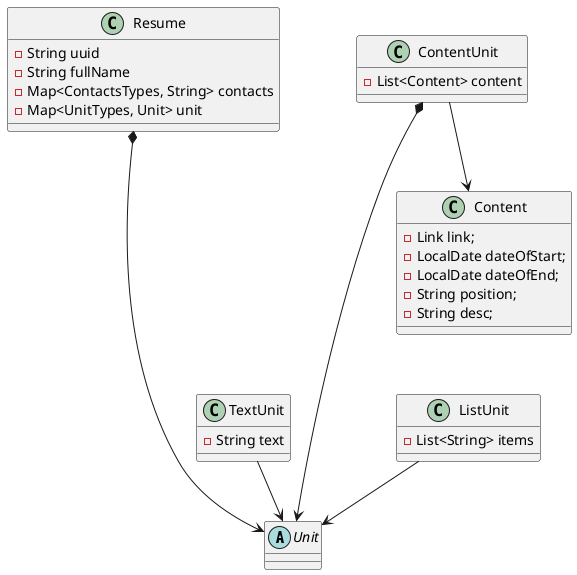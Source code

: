 @startuml
'https://plantuml.com/class-diagram

abstract class Unit
class Resume {
-String uuid
-String fullName
-Map<ContactsTypes, String> contacts
-Map<UnitTypes, Unit> unit
}

class Content {
    - Link link;
    - LocalDate dateOfStart;
    - LocalDate dateOfEnd;
    - String position;
    - String desc;
}

class TextUnit {
-String text
}
class ContentUnit {
-List<Content> content
}
class ListUnit {
-List<String> items
}

TextUnit --> Unit
ContentUnit *----> Unit
ListUnit --> Unit
Resume *----> Unit
ContentUnit --> Content

@enduml